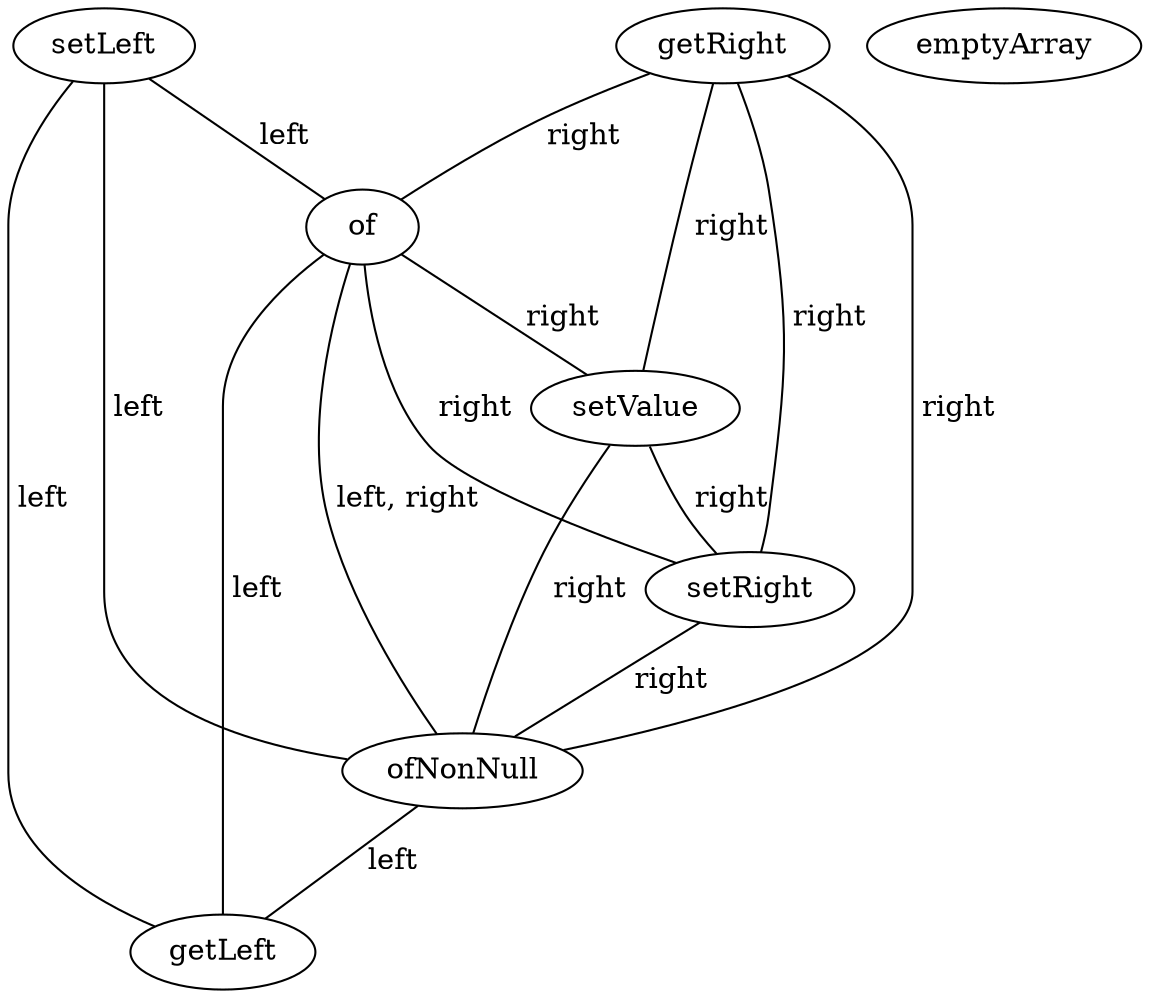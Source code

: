 digraph G {
getRight;
setLeft;
of;
setValue;
setRight;
ofNonNull;
emptyArray;
getLeft;
getRight -> of [label=" right", dir=none];
getRight -> setValue [label=" right", dir=none];
getRight -> setRight [label=" right", dir=none];
getRight -> ofNonNull [label=" right", dir=none];
setLeft -> of [label=" left", dir=none];
setLeft -> ofNonNull [label=" left", dir=none];
setLeft -> getLeft [label=" left", dir=none];
of -> setValue [label=" right", dir=none];
of -> setRight [label=" right", dir=none];
of -> ofNonNull [label=" left, right", dir=none];
of -> getLeft [label=" left", dir=none];
setValue -> setRight [label=" right", dir=none];
setValue -> ofNonNull [label=" right", dir=none];
setRight -> ofNonNull [label=" right", dir=none];
ofNonNull -> getLeft [label=" left", dir=none];
}